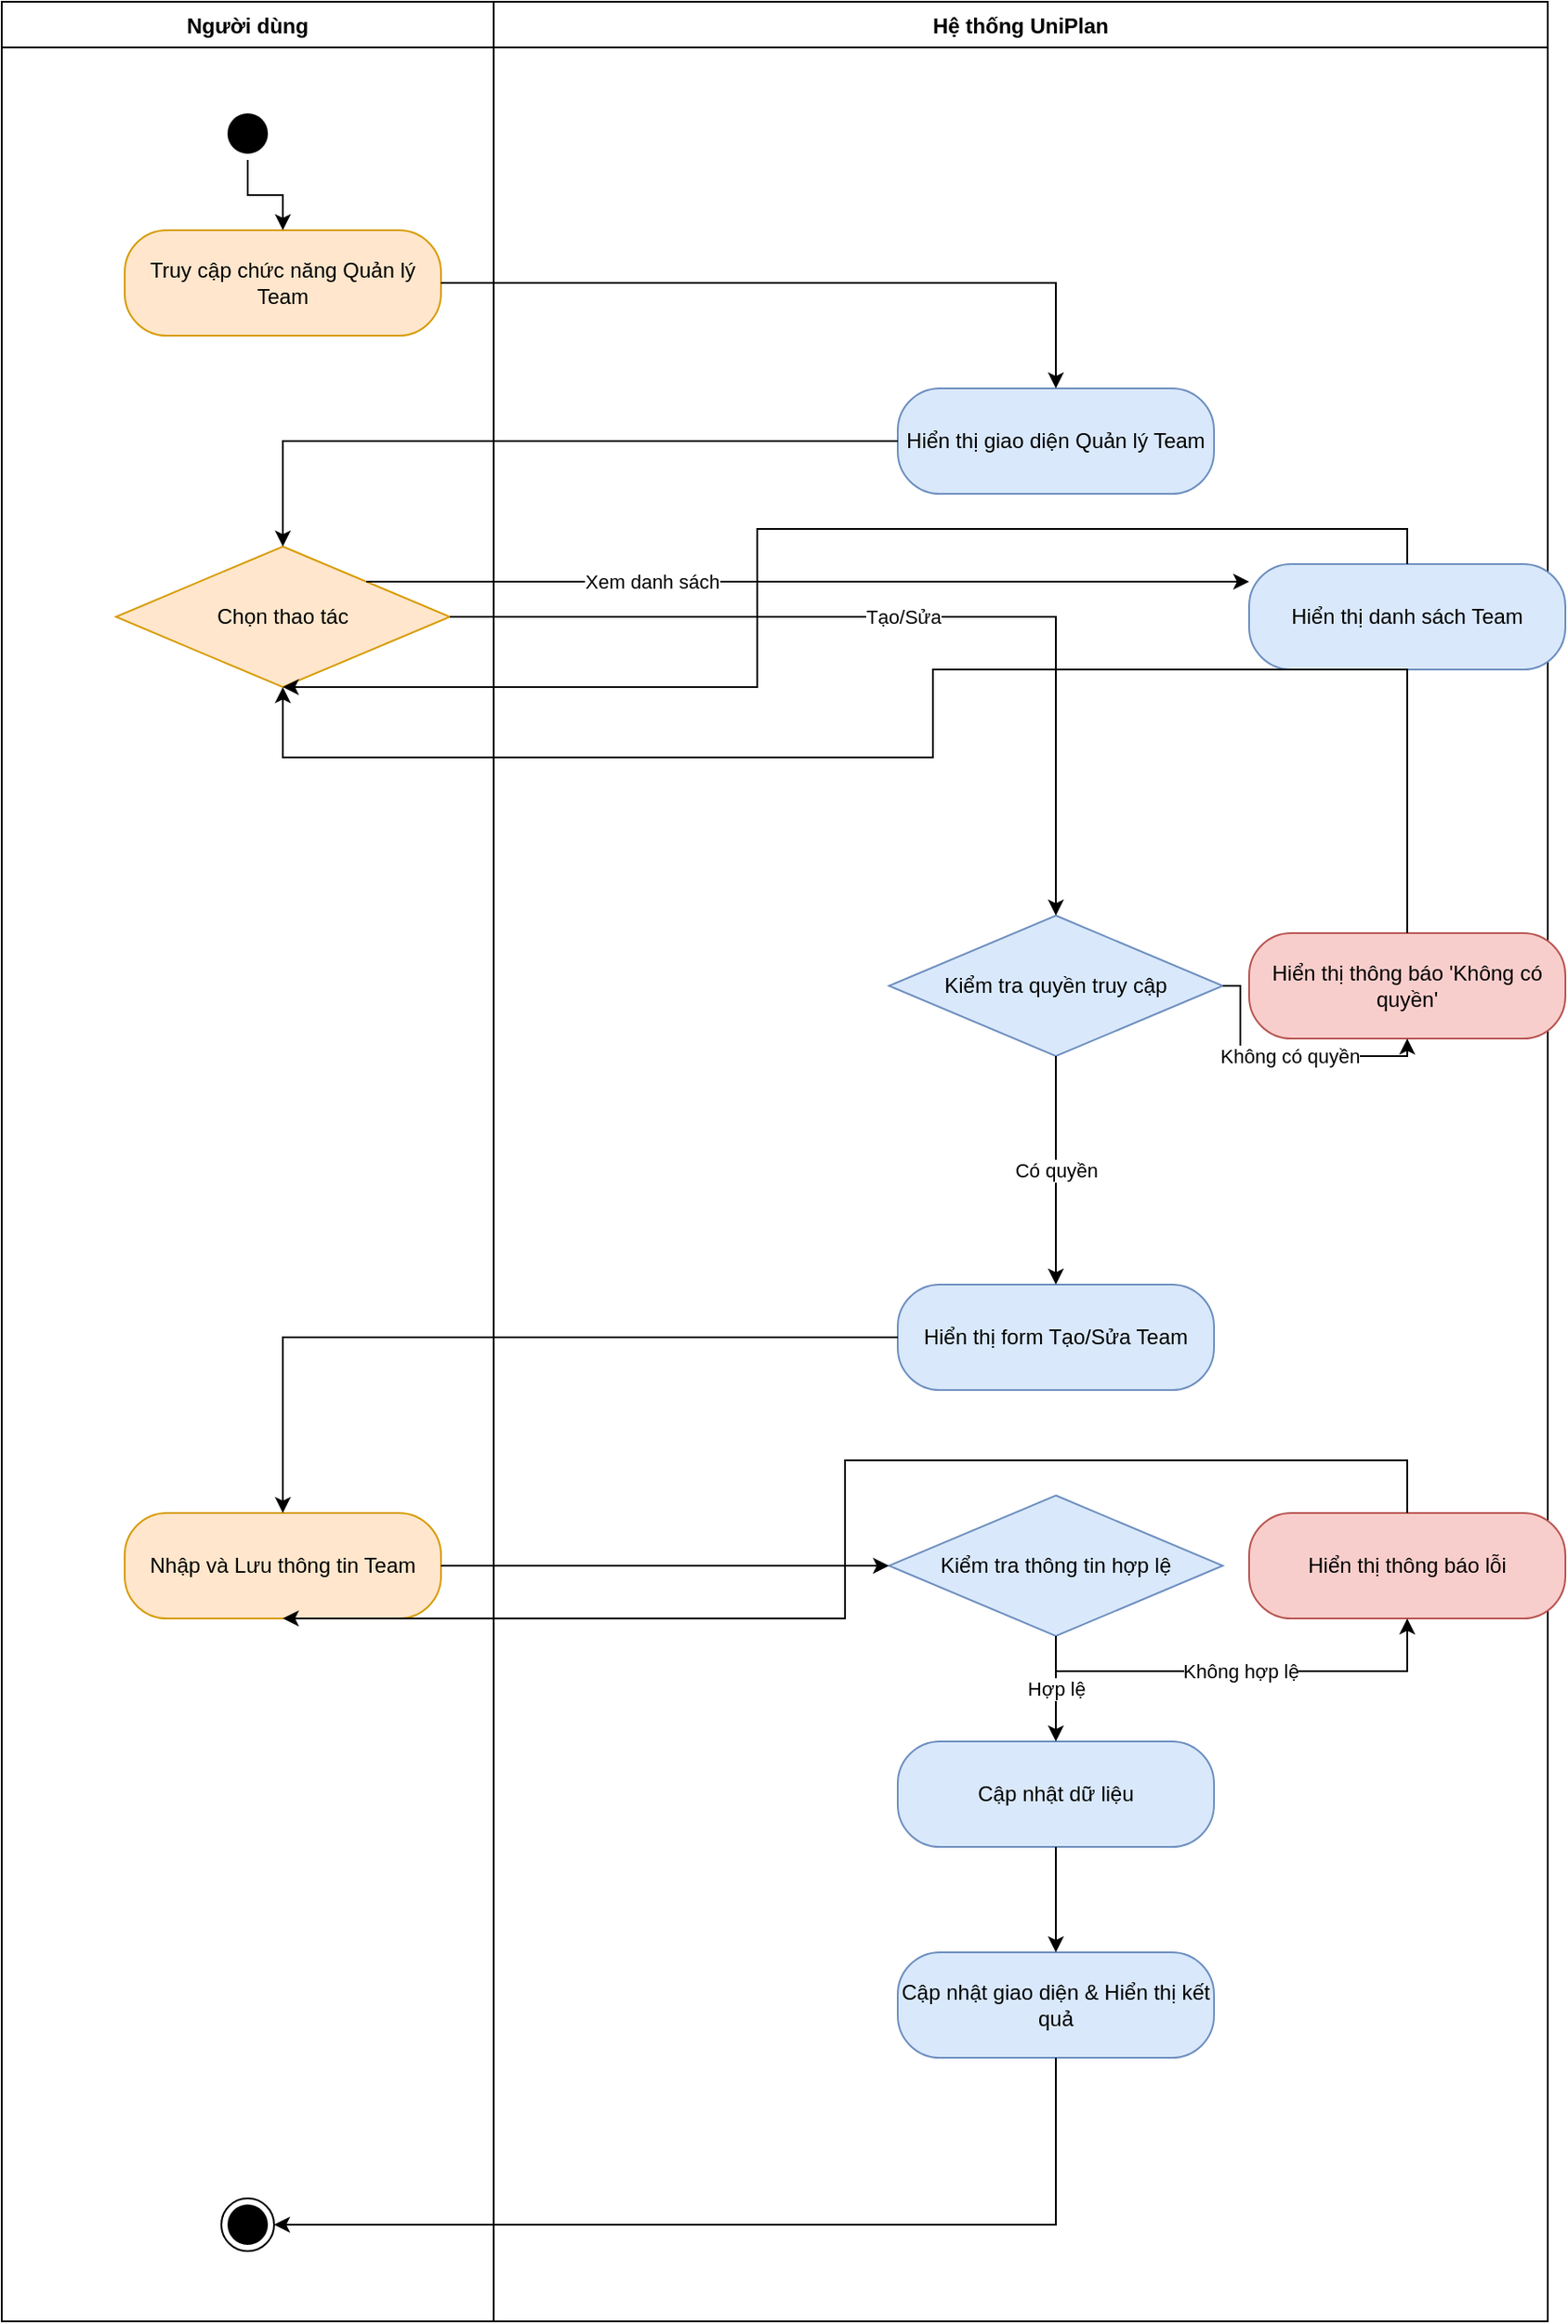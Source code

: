 <mxfile version="27.2.0">
  <diagram name="Trang-1" id="hGf9dE3mN_oPqR2clKj8">
    <mxGraphModel dx="1138" dy="408" grid="1" gridSize="10" guides="1" tooltips="1" connect="1" arrows="1" fold="1" page="1" pageScale="1" pageWidth="1169" pageHeight="1400" math="0" shadow="0">
      <root>
        <mxCell id="0" />
        <mxCell id="1" parent="0" />
        <mxCell id="2" value="Người dùng" style="swimlane;fontStyle=1;align=center;verticalAlign=top;childLayout=stackLayout;horizontal=1;startSize=26;horizontalStack=0;resizeParent=1;resizeParentMax=0;resizeLast=0;collapsible=1;marginBottom=0;whiteSpace=wrap;html=1;fontFamily=Arial;fontSize=12;" parent="1" vertex="1">
          <mxGeometry x="40" y="40" width="280" height="1320" as="geometry" />
        </mxCell>
        <mxCell id="3" value="" style="ellipse;html=1;shape=startState;fillColor=#000000;strokeColor=#000000;" parent="2" vertex="1">
          <mxGeometry x="125" y="60" width="30" height="30" as="geometry" />
        </mxCell>
        <mxCell id="4" value="Truy cập chức năng Quản lý Team" style="rounded=1;whiteSpace=wrap;html=1;arcSize=40;fillColor=#FFE6CC;strokeColor=#D79B00;verticalAlign=middle;fontFamily=Arial;fontSize=12;" parent="2" vertex="1">
          <mxGeometry x="70" y="130" width="180" height="60" as="geometry" />
        </mxCell>
        <mxCell id="5" value="Chọn thao tác" style="rhombus;whiteSpace=wrap;html=1;fillColor=#FFE6CC;strokeColor=#D79B00;verticalAlign=middle;fontFamily=Arial;fontSize=12;" parent="2" vertex="1">
          <mxGeometry x="65" y="310" width="190" height="80" as="geometry" />
        </mxCell>
        <mxCell id="6" value="Nhập và Lưu thông tin Team" style="rounded=1;whiteSpace=wrap;html=1;arcSize=40;fillColor=#FFE6CC;strokeColor=#D79B00;verticalAlign=middle;fontFamily=Arial;fontSize=12;" parent="2" vertex="1">
          <mxGeometry x="70" y="860" width="180" height="60" as="geometry" />
        </mxCell>
        <mxCell id="8" value="" style="ellipse;html=1;shape=endState;fillColor=#000000;strokeColor=#000000;" parent="2" vertex="1">
          <mxGeometry x="125" y="1250" width="30" height="30" as="geometry" />
        </mxCell>
        <mxCell id="9" value="Hệ thống UniPlan" style="swimlane;fontStyle=1;align=center;verticalAlign=top;childLayout=stackLayout;horizontal=1;startSize=26;horizontalStack=0;resizeParent=1;resizeParentMax=0;resizeLast=0;collapsible=1;marginBottom=0;whiteSpace=wrap;html=1;fontFamily=Arial;fontSize=12;" parent="1" vertex="1">
          <mxGeometry x="320" y="40" width="600" height="1320" as="geometry" />
        </mxCell>
        <mxCell id="10" value="Hiển thị giao diện Quản lý Team" style="rounded=1;whiteSpace=wrap;html=1;arcSize=40;fillColor=#D9E8FB;strokeColor=#6C8EBF;verticalAlign=middle;fontFamily=Arial;fontSize=12;" parent="9" vertex="1">
          <mxGeometry x="230" y="220" width="180" height="60" as="geometry" />
        </mxCell>
        <mxCell id="11" value="Hiển thị form Tạo/Sửa Team" style="rounded=1;whiteSpace=wrap;html=1;arcSize=40;fillColor=#D9E8FB;strokeColor=#6C8EBF;verticalAlign=middle;fontFamily=Arial;fontSize=12;" parent="9" vertex="1">
          <mxGeometry x="230" y="730" width="180" height="60" as="geometry" />
        </mxCell>
        <mxCell id="12" value="Kiểm tra thông tin hợp lệ" style="rhombus;whiteSpace=wrap;html=1;fillColor=#D9E8FB;strokeColor=#6C8EBF;verticalAlign=middle;fontFamily=Arial;fontSize=12;" parent="9" vertex="1">
          <mxGeometry x="225" y="850" width="190" height="80" as="geometry" />
        </mxCell>
        <mxCell id="13" value="Cập nhật dữ liệu" style="rounded=1;whiteSpace=wrap;html=1;arcSize=40;fillColor=#D9E8FB;strokeColor=#6C8EBF;verticalAlign=middle;fontFamily=Arial;fontSize=12;" parent="9" vertex="1">
          <mxGeometry x="230" y="990" width="180" height="60" as="geometry" />
        </mxCell>
        <mxCell id="14" value="Cập nhật giao diện &amp;amp; Hiển thị kết quả" style="rounded=1;whiteSpace=wrap;html=1;arcSize=40;fillColor=#D9E8FB;strokeColor=#6C8EBF;verticalAlign=middle;fontFamily=Arial;fontSize=12;" parent="9" vertex="1">
          <mxGeometry x="230" y="1110" width="180" height="60" as="geometry" />
        </mxCell>
        <mxCell id="16" value="Hiển thị thông báo lỗi" style="rounded=1;whiteSpace=wrap;html=1;arcSize=40;fillColor=#F8CECC;strokeColor=#B85450;verticalAlign=middle;fontFamily=Arial;fontSize=12;" parent="9" vertex="1">
          <mxGeometry x="430" y="860" width="180" height="60" as="geometry" />
        </mxCell>
        <mxCell id="17" value="Hiển thị danh sách Team" style="rounded=1;whiteSpace=wrap;html=1;arcSize=40;fillColor=#D9E8FB;strokeColor=#6C8EBF;verticalAlign=middle;fontFamily=Arial;fontSize=12;" parent="9" vertex="1">
          <mxGeometry x="430" y="320" width="180" height="60" as="geometry" />
        </mxCell>
        <mxCell id="18" value="Kiểm tra quyền truy cập" style="rhombus;whiteSpace=wrap;html=1;fillColor=#D9E8FB;strokeColor=#6C8EBF;verticalAlign=middle;fontFamily=Arial;fontSize=12;" parent="9" vertex="1">
          <mxGeometry x="225" y="520" width="190" height="80" as="geometry" />
        </mxCell>
        <mxCell id="19" value="Hiển thị thông báo &#39;Không có quyền&#39;" style="rounded=1;whiteSpace=wrap;html=1;arcSize=40;fillColor=#F8CECC;strokeColor=#B85450;verticalAlign=middle;fontFamily=Arial;fontSize=12;" parent="9" vertex="1">
          <mxGeometry x="430" y="530" width="180" height="60" as="geometry" />
        </mxCell>
        <mxCell id="21" value="" style="edgeStyle=orthogonalEdgeStyle;endArrow=classic;html=1;rounded=0;" parent="1" source="3" target="4" edge="1">
          <mxGeometry width="50" height="50" relative="1" as="geometry">
            <mxPoint x="140" y="90" as="sourcePoint" />
            <mxPoint x="140" y="130" as="targetPoint" />
          </mxGeometry>
        </mxCell>
        <mxCell id="22" value="" style="edgeStyle=orthogonalEdgeStyle;endArrow=classic;html=1;rounded=0;" parent="1" source="4" target="10" edge="1">
          <mxGeometry width="50" height="50" relative="1" as="geometry">
            <mxPoint x="160" y="190" as="sourcePoint" />
            <mxPoint x="520" y="250" as="targetPoint" />
          </mxGeometry>
        </mxCell>
        <mxCell id="23" value="" style="edgeStyle=orthogonalEdgeStyle;endArrow=classic;html=1;rounded=0;" parent="1" source="10" target="5" edge="1">
          <mxGeometry width="50" height="50" relative="1" as="geometry">
            <mxPoint x="520" y="280" as="sourcePoint" />
            <mxPoint x="155" y="350" as="targetPoint" />
          </mxGeometry>
        </mxCell>
        <mxCell id="24" value="Tạo/Sửa" style="edgeStyle=orthogonalEdgeStyle;endArrow=classic;html=1;rounded=0;fontSize=11;labelBackgroundColor=#FFFFFF;" parent="1" source="5" target="18" edge="1">
          <mxGeometry width="50" height="50" relative="1" as="geometry">
            <mxPoint x="155" y="390" as="sourcePoint" />
            <mxPoint x="520" y="560" as="targetPoint" />
          </mxGeometry>
        </mxCell>
        <mxCell id="25" value="" style="edgeStyle=orthogonalEdgeStyle;endArrow=classic;html=1;rounded=0;" parent="1" source="11" target="6" edge="1">
          <mxGeometry width="50" height="50" relative="1" as="geometry">
            <mxPoint x="520" y="790" as="sourcePoint" />
            <mxPoint x="160" y="890" as="targetPoint" />
          </mxGeometry>
        </mxCell>
        <mxCell id="26" value="" style="edgeStyle=orthogonalEdgeStyle;endArrow=classic;html=1;rounded=0;" parent="1" source="6" target="12" edge="1">
          <mxGeometry width="50" height="50" relative="1" as="geometry">
            <mxPoint x="160" y="920" as="sourcePoint" />
            <mxPoint x="520" y="890" as="targetPoint" />
          </mxGeometry>
        </mxCell>
        <mxCell id="27" value="Hợp lệ" style="edgeStyle=orthogonalEdgeStyle;endArrow=classic;html=1;rounded=0;fontSize=11;labelBackgroundColor=#FFFFFF;" parent="1" source="12" target="13" edge="1">
          <mxGeometry width="50" height="50" relative="1" as="geometry">
            <mxPoint x="520" y="930" as="sourcePoint" />
            <mxPoint x="520" y="990" as="targetPoint" />
          </mxGeometry>
        </mxCell>
        <mxCell id="28" value="Không hợp lệ" style="edgeStyle=orthogonalEdgeStyle;endArrow=classic;html=1;rounded=0;fontSize=11;labelBackgroundColor=#FFFFFF;" parent="1" source="12" target="16" edge="1">
          <mxGeometry width="50" height="50" relative="1" as="geometry">
            <mxPoint x="415" y="890" as="sourcePoint" />
            <mxPoint x="430" y="890" as="targetPoint" />
            <Array as="points">
              <mxPoint x="640" y="990" />
              <mxPoint x="840" y="990" />
            </Array>
          </mxGeometry>
        </mxCell>
        <mxCell id="29" value="" style="edgeStyle=orthogonalEdgeStyle;endArrow=classic;html=1;rounded=0;entryX=0.5;entryY=1;entryDx=0;entryDy=0;" parent="1" source="16" target="6" edge="1">
          <mxGeometry width="50" height="50" relative="1" as="geometry">
            <mxPoint x="520" y="920" as="sourcePoint" />
            <mxPoint x="160" y="920" as="targetPoint" />
            <Array as="points">
              <mxPoint x="840" y="870" />
              <mxPoint x="520" y="870" />
              <mxPoint x="520" y="960" />
            </Array>
          </mxGeometry>
        </mxCell>
        <mxCell id="30" value="" style="edgeStyle=orthogonalEdgeStyle;endArrow=classic;html=1;rounded=0;" parent="1" source="13" target="14" edge="1">
          <mxGeometry width="50" height="50" relative="1" as="geometry">
            <mxPoint x="520" y="1050" as="sourcePoint" />
            <mxPoint x="520" y="1110" as="targetPoint" />
          </mxGeometry>
        </mxCell>
        <mxCell id="33" value="" style="edgeStyle=orthogonalEdgeStyle;endArrow=classic;html=1;rounded=0;" parent="1" source="14" target="8" edge="1">
          <mxGeometry width="50" height="50" relative="1" as="geometry">
            <mxPoint x="520" y="1170" as="sourcePoint" />
            <mxPoint x="140" y="1265" as="targetPoint" />
            <Array as="points">
              <mxPoint x="640" y="1305" />
            </Array>
          </mxGeometry>
        </mxCell>
        <mxCell id="34" value="Xem danh sách" style="edgeStyle=orthogonalEdgeStyle;endArrow=classic;html=1;rounded=0;fontSize=11;labelBackgroundColor=#FFFFFF;" parent="1" source="5" target="17" edge="1">
          <mxGeometry x="-0.353" width="50" height="50" relative="1" as="geometry">
            <mxPoint x="255" y="350" as="sourcePoint" />
            <mxPoint x="430" y="350" as="targetPoint" />
            <Array as="points">
              <mxPoint x="730" y="370" />
              <mxPoint x="730" y="370" />
            </Array>
            <mxPoint as="offset" />
          </mxGeometry>
        </mxCell>
        <mxCell id="35" value="" style="edgeStyle=orthogonalEdgeStyle;endArrow=classic;html=1;rounded=0;entryX=0.5;entryY=1;entryDx=0;entryDy=0;" parent="1" source="17" target="5" edge="1">
          <mxGeometry width="50" height="50" relative="1" as="geometry">
            <mxPoint x="520" y="380" as="sourcePoint" />
            <mxPoint x="140" y="390" as="targetPoint" />
            <Array as="points">
              <mxPoint x="840" y="340" />
              <mxPoint x="470" y="340" />
              <mxPoint x="470" y="430" />
            </Array>
          </mxGeometry>
        </mxCell>
        <mxCell id="36" value="Có quyền" style="edgeStyle=orthogonalEdgeStyle;endArrow=classic;html=1;rounded=0;fontSize=11;labelBackgroundColor=#FFFFFF;" parent="1" source="18" target="11" edge="1">
          <mxGeometry width="50" height="50" relative="1" as="geometry">
            <mxPoint x="520" y="600" as="sourcePoint" />
            <mxPoint x="520" y="730" as="targetPoint" />
          </mxGeometry>
        </mxCell>
        <mxCell id="37" value="Không có quyền" style="edgeStyle=orthogonalEdgeStyle;endArrow=classic;html=1;rounded=0;fontSize=11;labelBackgroundColor=#FFFFFF;" parent="1" source="18" target="19" edge="1">
          <mxGeometry width="50" height="50" relative="1" as="geometry">
            <mxPoint x="415" y="560" as="sourcePoint" />
            <mxPoint x="430" y="560" as="targetPoint" />
            <Array as="points">
              <mxPoint x="745" y="600" />
              <mxPoint x="745" y="640" />
              <mxPoint x="840" y="640" />
            </Array>
          </mxGeometry>
        </mxCell>
        <mxCell id="39" value="" style="edgeStyle=orthogonalEdgeStyle;endArrow=classic;html=1;rounded=0;entryX=0.5;entryY=1;entryDx=0;entryDy=0;" parent="1" source="19" target="5" edge="1">
          <mxGeometry width="50" height="50" relative="1" as="geometry">
            <mxPoint x="520" y="590" as="sourcePoint" />
            <mxPoint x="140" y="390" as="targetPoint" />
            <Array as="points">
              <mxPoint x="840" y="420" />
              <mxPoint x="570" y="420" />
              <mxPoint x="570" y="470" />
              <mxPoint x="200" y="470" />
            </Array>
          </mxGeometry>
        </mxCell>
      </root>
    </mxGraphModel>
  </diagram>
</mxfile>
